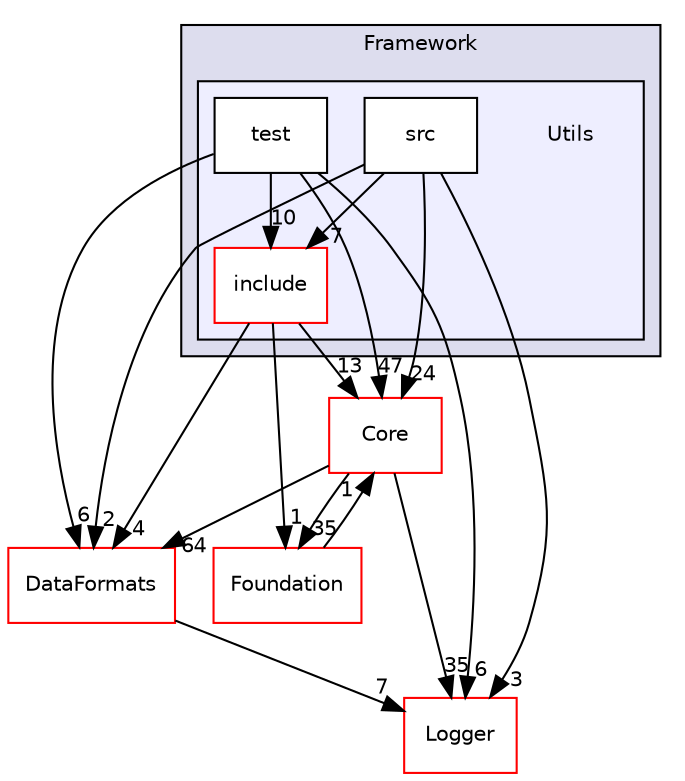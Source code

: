 digraph "/home/travis/build/AliceO2Group/AliceO2/Framework/Utils" {
  bgcolor=transparent;
  compound=true
  node [ fontsize="10", fontname="Helvetica"];
  edge [ labelfontsize="10", labelfontname="Helvetica"];
  subgraph clusterdir_bcbb2cf9a3d3d83e5515c82071a07177 {
    graph [ bgcolor="#ddddee", pencolor="black", label="Framework" fontname="Helvetica", fontsize="10", URL="dir_bcbb2cf9a3d3d83e5515c82071a07177.html"]
  subgraph clusterdir_86f64936653d09622c529b3cc7c8edcd {
    graph [ bgcolor="#eeeeff", pencolor="black", label="" URL="dir_86f64936653d09622c529b3cc7c8edcd.html"];
    dir_86f64936653d09622c529b3cc7c8edcd [shape=plaintext label="Utils"];
    dir_de9651cf711cd4bea71a7a8d6bfef94c [shape=box label="include" color="red" fillcolor="white" style="filled" URL="dir_de9651cf711cd4bea71a7a8d6bfef94c.html"];
    dir_9d9deac5aa928bccabe3328cf9e31ff3 [shape=box label="src" color="black" fillcolor="white" style="filled" URL="dir_9d9deac5aa928bccabe3328cf9e31ff3.html"];
    dir_134f24c2e8183f3bd0d900e20fafb8e9 [shape=box label="test" color="black" fillcolor="white" style="filled" URL="dir_134f24c2e8183f3bd0d900e20fafb8e9.html"];
  }
  }
  dir_9f165b2481dacfe69aa54d326bd5cd47 [shape=box label="Core" color="red" URL="dir_9f165b2481dacfe69aa54d326bd5cd47.html"];
  dir_5d813cdce1e9826318f2aba62999ca51 [shape=box label="Foundation" color="red" URL="dir_5d813cdce1e9826318f2aba62999ca51.html"];
  dir_ab5a80d4bd40f73f0851d5ff6a022779 [shape=box label="Logger" color="red" URL="dir_ab5a80d4bd40f73f0851d5ff6a022779.html"];
  dir_2171f7ec022c5423887b07c69b2f5b48 [shape=box label="DataFormats" color="red" URL="dir_2171f7ec022c5423887b07c69b2f5b48.html"];
  dir_9d9deac5aa928bccabe3328cf9e31ff3->dir_9f165b2481dacfe69aa54d326bd5cd47 [headlabel="24", labeldistance=1.5 headhref="dir_000580_000655.html"];
  dir_9d9deac5aa928bccabe3328cf9e31ff3->dir_de9651cf711cd4bea71a7a8d6bfef94c [headlabel="7", labeldistance=1.5 headhref="dir_000580_000054.html"];
  dir_9d9deac5aa928bccabe3328cf9e31ff3->dir_ab5a80d4bd40f73f0851d5ff6a022779 [headlabel="3", labeldistance=1.5 headhref="dir_000580_000665.html"];
  dir_9d9deac5aa928bccabe3328cf9e31ff3->dir_2171f7ec022c5423887b07c69b2f5b48 [headlabel="2", labeldistance=1.5 headhref="dir_000580_000076.html"];
  dir_134f24c2e8183f3bd0d900e20fafb8e9->dir_9f165b2481dacfe69aa54d326bd5cd47 [headlabel="47", labeldistance=1.5 headhref="dir_000670_000655.html"];
  dir_134f24c2e8183f3bd0d900e20fafb8e9->dir_de9651cf711cd4bea71a7a8d6bfef94c [headlabel="10", labeldistance=1.5 headhref="dir_000670_000054.html"];
  dir_134f24c2e8183f3bd0d900e20fafb8e9->dir_ab5a80d4bd40f73f0851d5ff6a022779 [headlabel="6", labeldistance=1.5 headhref="dir_000670_000665.html"];
  dir_134f24c2e8183f3bd0d900e20fafb8e9->dir_2171f7ec022c5423887b07c69b2f5b48 [headlabel="6", labeldistance=1.5 headhref="dir_000670_000076.html"];
  dir_9f165b2481dacfe69aa54d326bd5cd47->dir_5d813cdce1e9826318f2aba62999ca51 [headlabel="35", labeldistance=1.5 headhref="dir_000655_000660.html"];
  dir_9f165b2481dacfe69aa54d326bd5cd47->dir_ab5a80d4bd40f73f0851d5ff6a022779 [headlabel="35", labeldistance=1.5 headhref="dir_000655_000665.html"];
  dir_9f165b2481dacfe69aa54d326bd5cd47->dir_2171f7ec022c5423887b07c69b2f5b48 [headlabel="64", labeldistance=1.5 headhref="dir_000655_000076.html"];
  dir_de9651cf711cd4bea71a7a8d6bfef94c->dir_9f165b2481dacfe69aa54d326bd5cd47 [headlabel="13", labeldistance=1.5 headhref="dir_000054_000655.html"];
  dir_de9651cf711cd4bea71a7a8d6bfef94c->dir_5d813cdce1e9826318f2aba62999ca51 [headlabel="1", labeldistance=1.5 headhref="dir_000054_000660.html"];
  dir_de9651cf711cd4bea71a7a8d6bfef94c->dir_2171f7ec022c5423887b07c69b2f5b48 [headlabel="4", labeldistance=1.5 headhref="dir_000054_000076.html"];
  dir_5d813cdce1e9826318f2aba62999ca51->dir_9f165b2481dacfe69aa54d326bd5cd47 [headlabel="1", labeldistance=1.5 headhref="dir_000660_000655.html"];
  dir_2171f7ec022c5423887b07c69b2f5b48->dir_ab5a80d4bd40f73f0851d5ff6a022779 [headlabel="7", labeldistance=1.5 headhref="dir_000076_000665.html"];
}
